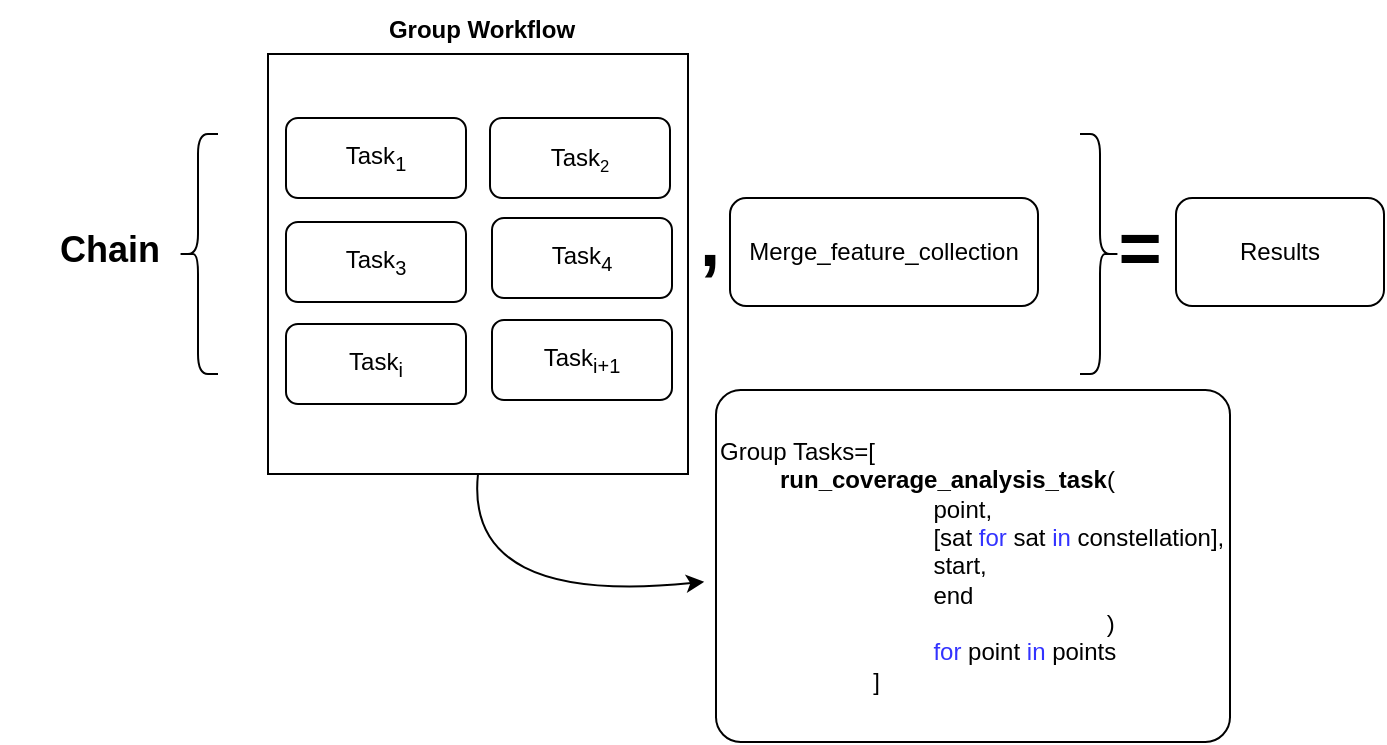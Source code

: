 <mxfile version="24.5.3" type="browser">
  <diagram name="Page-1" id="1AB3oH_lwN7NKIMrATAx">
    <mxGraphModel dx="794" dy="412" grid="1" gridSize="10" guides="1" tooltips="1" connect="1" arrows="1" fold="1" page="1" pageScale="1" pageWidth="850" pageHeight="1100" math="0" shadow="0">
      <root>
        <mxCell id="0" />
        <mxCell id="1" parent="0" />
        <mxCell id="zlSE27MW61Wc6T4fBPHx-1" value="" style="whiteSpace=wrap;html=1;aspect=fixed;" parent="1" vertex="1">
          <mxGeometry x="152" y="154" width="210" height="210" as="geometry" />
        </mxCell>
        <mxCell id="zlSE27MW61Wc6T4fBPHx-2" value="Task&lt;sub&gt;1&lt;/sub&gt;" style="rounded=1;whiteSpace=wrap;html=1;" parent="1" vertex="1">
          <mxGeometry x="161" y="186" width="90" height="40" as="geometry" />
        </mxCell>
        <mxCell id="zlSE27MW61Wc6T4fBPHx-3" value="Task&lt;span style=&quot;font-size: 10px;&quot;&gt;&lt;sub&gt;2&lt;/sub&gt;&lt;/span&gt;" style="rounded=1;whiteSpace=wrap;html=1;" parent="1" vertex="1">
          <mxGeometry x="263" y="186" width="90" height="40" as="geometry" />
        </mxCell>
        <mxCell id="zlSE27MW61Wc6T4fBPHx-4" value="Task&lt;sub&gt;3&lt;/sub&gt;" style="rounded=1;whiteSpace=wrap;html=1;" parent="1" vertex="1">
          <mxGeometry x="161" y="238" width="90" height="40" as="geometry" />
        </mxCell>
        <mxCell id="zlSE27MW61Wc6T4fBPHx-5" value="Task&lt;sub&gt;4&lt;/sub&gt;" style="rounded=1;whiteSpace=wrap;html=1;" parent="1" vertex="1">
          <mxGeometry x="264" y="236" width="90" height="40" as="geometry" />
        </mxCell>
        <mxCell id="zlSE27MW61Wc6T4fBPHx-7" value="Task&lt;sub&gt;i&lt;/sub&gt;" style="rounded=1;whiteSpace=wrap;html=1;" parent="1" vertex="1">
          <mxGeometry x="161" y="289" width="90" height="40" as="geometry" />
        </mxCell>
        <mxCell id="zlSE27MW61Wc6T4fBPHx-8" value="Task&lt;sub&gt;i+1&lt;/sub&gt;" style="rounded=1;whiteSpace=wrap;html=1;" parent="1" vertex="1">
          <mxGeometry x="264" y="287" width="90" height="40" as="geometry" />
        </mxCell>
        <mxCell id="zlSE27MW61Wc6T4fBPHx-9" value="&lt;b&gt;Group Workflow&lt;/b&gt;" style="text;html=1;align=center;verticalAlign=middle;whiteSpace=wrap;rounded=0;" parent="1" vertex="1">
          <mxGeometry x="204" y="127" width="110" height="30" as="geometry" />
        </mxCell>
        <mxCell id="zlSE27MW61Wc6T4fBPHx-11" value="Merge_feature_collection" style="rounded=1;whiteSpace=wrap;html=1;" parent="1" vertex="1">
          <mxGeometry x="383" y="226" width="154" height="54" as="geometry" />
        </mxCell>
        <mxCell id="zlSE27MW61Wc6T4fBPHx-12" value="" style="shape=curlyBracket;whiteSpace=wrap;html=1;rounded=1;labelPosition=left;verticalLabelPosition=middle;align=right;verticalAlign=middle;" parent="1" vertex="1">
          <mxGeometry x="107" y="194" width="20" height="120" as="geometry" />
        </mxCell>
        <mxCell id="zlSE27MW61Wc6T4fBPHx-13" value="" style="shape=curlyBracket;whiteSpace=wrap;html=1;rounded=1;flipH=1;labelPosition=right;verticalLabelPosition=middle;align=left;verticalAlign=middle;" parent="1" vertex="1">
          <mxGeometry x="558" y="194" width="20" height="120" as="geometry" />
        </mxCell>
        <mxCell id="zlSE27MW61Wc6T4fBPHx-14" value="&lt;b&gt;&lt;font style=&quot;font-size: 18px;&quot;&gt;Chain&lt;/font&gt;&lt;/b&gt;" style="text;html=1;align=center;verticalAlign=middle;whiteSpace=wrap;rounded=0;" parent="1" vertex="1">
          <mxGeometry x="18" y="237" width="110" height="30" as="geometry" />
        </mxCell>
        <mxCell id="zlSE27MW61Wc6T4fBPHx-15" value="Results" style="rounded=1;whiteSpace=wrap;html=1;" parent="1" vertex="1">
          <mxGeometry x="606" y="226" width="104" height="54" as="geometry" />
        </mxCell>
        <mxCell id="zlSE27MW61Wc6T4fBPHx-17" value="&lt;b&gt;&lt;font style=&quot;font-size: 37px;&quot;&gt;,&lt;/font&gt;&lt;/b&gt;" style="text;html=1;align=center;verticalAlign=middle;whiteSpace=wrap;rounded=0;" parent="1" vertex="1">
          <mxGeometry x="318" y="233" width="110" height="30" as="geometry" />
        </mxCell>
        <mxCell id="zlSE27MW61Wc6T4fBPHx-18" value="&lt;b&gt;&lt;font style=&quot;font-size: 37px;&quot;&gt;=&lt;/font&gt;&lt;/b&gt;" style="text;html=1;align=center;verticalAlign=middle;whiteSpace=wrap;rounded=0;" parent="1" vertex="1">
          <mxGeometry x="554" y="242" width="68" height="20" as="geometry" />
        </mxCell>
        <mxCell id="zlSE27MW61Wc6T4fBPHx-19" value="Group Tasks=[&lt;div&gt;&lt;b&gt;&amp;nbsp; &amp;nbsp; &amp;nbsp; &amp;nbsp; &amp;nbsp;run_coverage_analysis_task&lt;/b&gt;(&lt;/div&gt;&lt;div&gt;&amp;nbsp; &amp;nbsp; &amp;nbsp; &amp;nbsp; &amp;nbsp; &amp;nbsp; &amp;nbsp; &amp;nbsp; &amp;nbsp; &amp;nbsp; &amp;nbsp; &amp;nbsp; &amp;nbsp; &amp;nbsp; &amp;nbsp; &amp;nbsp; point,&lt;/div&gt;&lt;div&gt;&amp;nbsp; &amp;nbsp; &amp;nbsp; &amp;nbsp; &amp;nbsp; &amp;nbsp; &amp;nbsp; &amp;nbsp; &amp;nbsp; &amp;nbsp; &amp;nbsp; &amp;nbsp; &amp;nbsp; &amp;nbsp; &amp;nbsp; &amp;nbsp; [sat &lt;font color=&quot;#3333ff&quot;&gt;for&lt;/font&gt; sat &lt;font color=&quot;#3333ff&quot;&gt;in&lt;/font&gt; constellation],&lt;/div&gt;&lt;div&gt;&amp;nbsp; &amp;nbsp; &amp;nbsp; &amp;nbsp; &amp;nbsp; &amp;nbsp; &amp;nbsp; &amp;nbsp; &amp;nbsp; &amp;nbsp; &amp;nbsp; &amp;nbsp; &amp;nbsp; &amp;nbsp; &amp;nbsp; &amp;nbsp; start,&lt;/div&gt;&lt;div&gt;&amp;nbsp; &amp;nbsp; &amp;nbsp; &amp;nbsp; &amp;nbsp; &amp;nbsp; &amp;nbsp; &amp;nbsp; &amp;nbsp; &amp;nbsp; &amp;nbsp; &amp;nbsp; &amp;nbsp; &amp;nbsp; &amp;nbsp; &amp;nbsp; end&lt;/div&gt;&lt;div&gt;&amp;nbsp; &amp;nbsp; &amp;nbsp; &amp;nbsp; &amp;nbsp; &amp;nbsp; &amp;nbsp; &amp;nbsp; &amp;nbsp; &amp;nbsp; &amp;nbsp; &amp;nbsp; &amp;nbsp; &amp;nbsp; &amp;nbsp; &amp;nbsp; &amp;nbsp; &amp;nbsp; &amp;nbsp; &amp;nbsp; &amp;nbsp; &amp;nbsp; &amp;nbsp; &amp;nbsp; &amp;nbsp; &amp;nbsp; &amp;nbsp; &amp;nbsp; &amp;nbsp; )&lt;/div&gt;&lt;div&gt;&amp;nbsp; &amp;nbsp; &amp;nbsp; &amp;nbsp; &amp;nbsp; &amp;nbsp; &amp;nbsp; &amp;nbsp; &amp;nbsp; &amp;nbsp; &amp;nbsp; &amp;nbsp; &amp;nbsp; &amp;nbsp; &amp;nbsp; &amp;nbsp;&amp;nbsp;&lt;font color=&quot;#3333ff&quot;&gt;for&lt;/font&gt; point &lt;font color=&quot;#3333ff&quot;&gt;in&lt;/font&gt; points&lt;/div&gt;&lt;div&gt;&amp;nbsp; &amp;nbsp; &amp;nbsp; &amp;nbsp; &amp;nbsp; &amp;nbsp; &amp;nbsp; &amp;nbsp; &amp;nbsp; &amp;nbsp; &amp;nbsp; &amp;nbsp;]&lt;/div&gt;" style="rounded=1;whiteSpace=wrap;html=1;arcSize=7;align=left;" parent="1" vertex="1">
          <mxGeometry x="376" y="322" width="257" height="176" as="geometry" />
        </mxCell>
        <mxCell id="QWTtGY0As4QVkX6XcFS9-2" value="" style="endArrow=classic;html=1;rounded=0;exitX=0.5;exitY=1;exitDx=0;exitDy=0;entryX=-0.023;entryY=0.545;entryDx=0;entryDy=0;entryPerimeter=0;strokeColor=default;curved=1;" edge="1" parent="1" source="zlSE27MW61Wc6T4fBPHx-1" target="zlSE27MW61Wc6T4fBPHx-19">
          <mxGeometry width="50" height="50" relative="1" as="geometry">
            <mxPoint x="380" y="370" as="sourcePoint" />
            <mxPoint x="430" y="320" as="targetPoint" />
            <Array as="points">
              <mxPoint x="250" y="430" />
            </Array>
          </mxGeometry>
        </mxCell>
      </root>
    </mxGraphModel>
  </diagram>
</mxfile>
